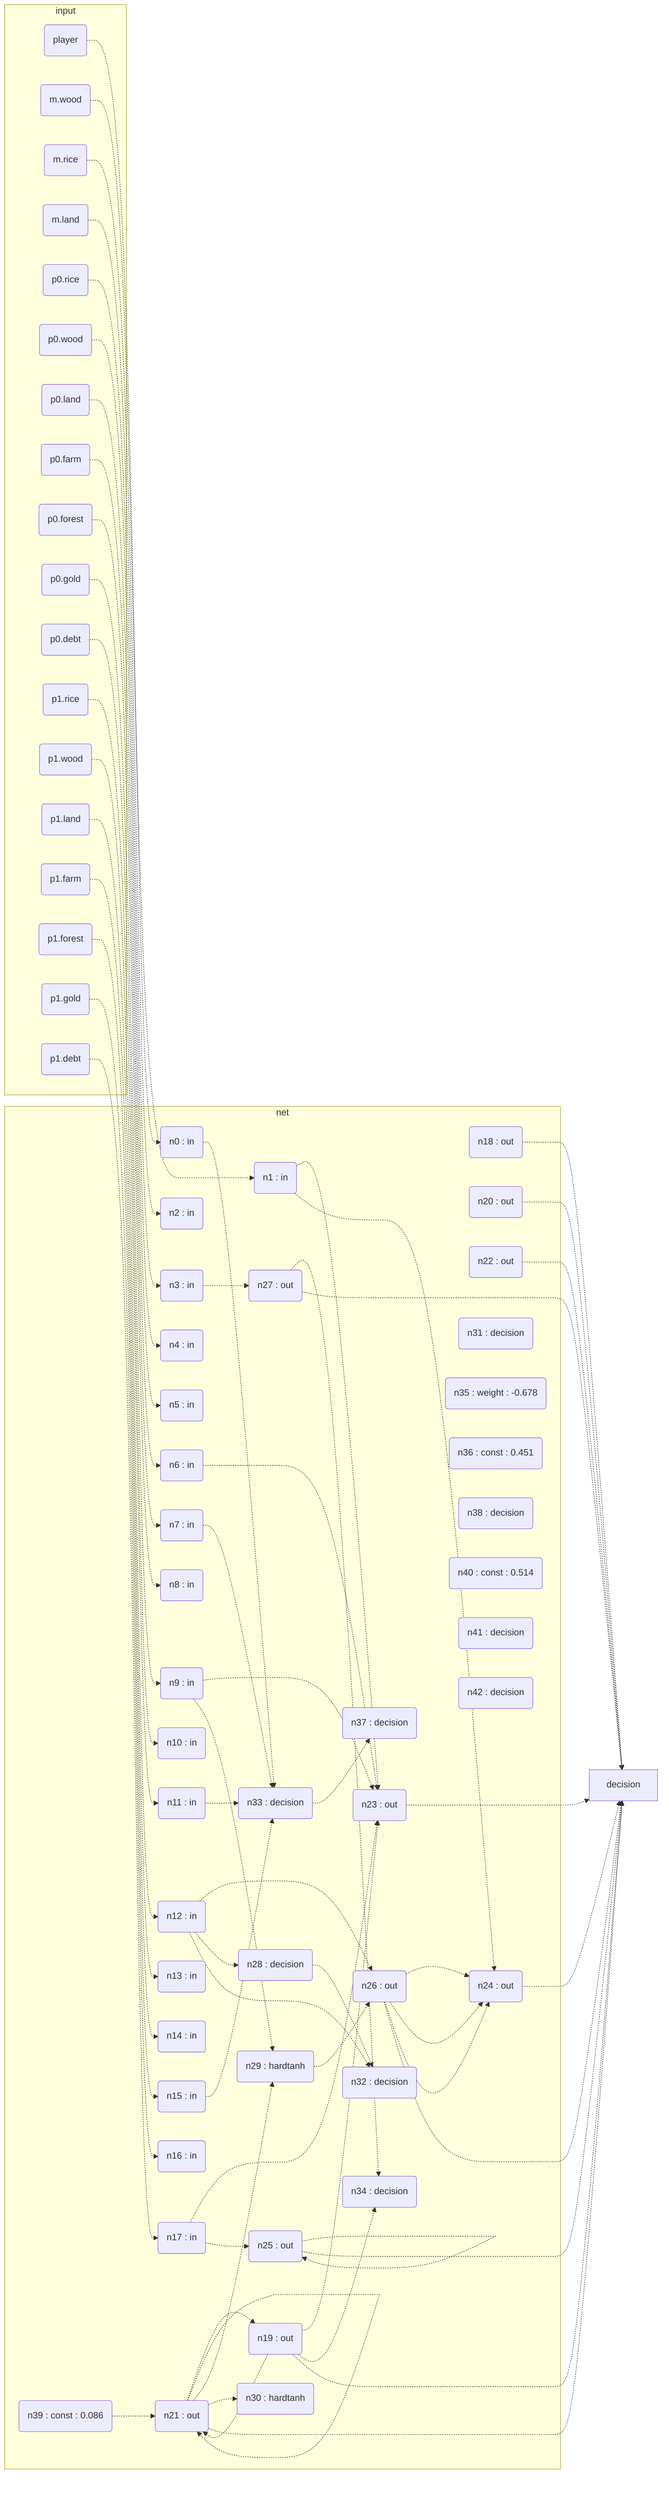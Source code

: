 flowchart LR
subgraph input
i0(player)
i1(m.wood)
i2(m.rice)
i3(m.land)
i4(p0.rice)
i5(p0.wood)
i6(p0.land)
i7(p0.farm)
i8(p0.forest)
i9(p0.gold)
i10(p0.debt)
i11(p1.rice)
i12(p1.wood)
i13(p1.land)
i14(p1.farm)
i15(p1.forest)
i16(p1.gold)
i17(p1.debt)
end
subgraph net
i0 -.-> n0 
n0(n0 : in)
i1 -.-> n1 
n1(n1 : in)
i2 -.-> n2 
n2(n2 : in)
i3 -.-> n3 
n3(n3 : in)
i4 -.-> n4 
n4(n4 : in)
i5 -.-> n5 
n5(n5 : in)
i6 -.-> n6 
n6(n6 : in)
i7 -.-> n7 
n7(n7 : in)
i8 -.-> n8 
n8(n8 : in)
i9 -.-> n9 
n9(n9 : in)
i10 -.-> n10 
n10(n10 : in)
i11 -.-> n11 
n11(n11 : in)
i12 -.-> n12 
n12(n12 : in)
i13 -.-> n13 
n13(n13 : in)
i14 -.-> n14 
n14(n14 : in)
i15 -.-> n15 
n15(n15 : in)
i16 -.-> n16 
n16(n16 : in)
i17 -.-> n17 
n17(n17 : in)
n18(n18 : out)
n21 -.-> n19 
n19(n19 : out)
n20(n20 : out)
n19 -.-> n21 
n39 -.-> n21 
n21 -.-> n21 
n21(n21 : out)
n22(n22 : out)
n1 -.-> n23 
n6 -.-> n23 
n19 -.-> n23 
n9 -.-> n23 
n17 -.-> n23 
n23(n23 : out)
n26 -.-> n24 
n26 -.-> n24 
n1 -.-> n24 
n26 -.-> n24 
n24(n24 : out)
n17 -.-> n25 
n25 -.-> n25 
n25(n25 : out)
n12 -.-> n26 
n29 -.-> n26 
n26(n26 : out)
n3 -.-> n27 
n27(n27 : out)
n12 -.-> n28 
n28(n28 : decision)
n21 -.-> n29 
n9 -.-> n29 
n29(n29 : hardtanh)
n21 -.-> n30 
n30(n30 : hardtanh)
n31(n31 : decision)
n28 -.-> n32 
n12 -.-> n32 
n32(n32 : decision)
n0 -.-> n33 
n7 -.-> n33 
n15 -.-> n33 
n11 -.-> n33 
n33(n33 : decision)
n19 -.-> n34 
n27 -.-> n34 
n34(n34 : decision)
n35(n35 : weight : -0.678)
n36(n36 : const : 0.451)
n33 -.-> n37 
n37(n37 : decision)
n38(n38 : decision)
n39(n39 : const : 0.086)
n40(n40 : const : 0.514)
n41(n41 : decision)
n42(n42 : decision)
end
n18 -.-> decision
n19 -.-> decision
n20 -.-> decision
n21 -.-> decision
n22 -.-> decision
n23 -.-> decision
n24 -.-> decision
n25 -.-> decision
n26 -.-> decision
n27 -.-> decision